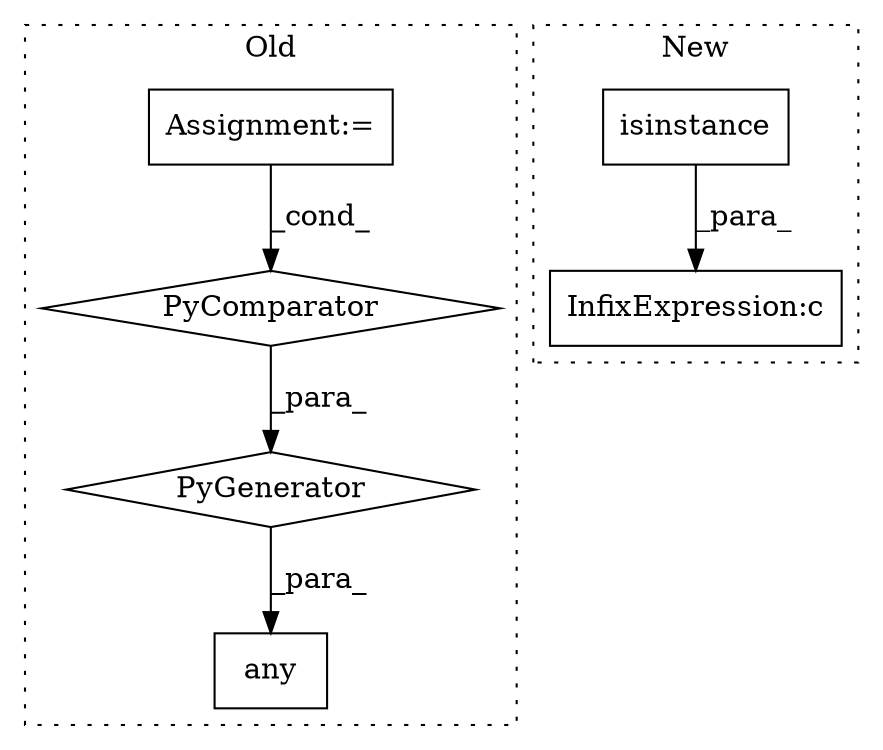 digraph G {
subgraph cluster0 {
1 [label="any" a="32" s="698,859" l="13,-3" shape="box"];
3 [label="Assignment:=" a="7" s="795" l="58" shape="box"];
4 [label="PyComparator" a="113" s="795" l="58" shape="diamond"];
5 [label="PyGenerator" a="107" s="711" l="148" shape="diamond"];
label = "Old";
style="dotted";
}
subgraph cluster1 {
2 [label="isinstance" a="32" s="730,769" l="11,1" shape="box"];
6 [label="InfixExpression:c" a="27" s="726" l="4" shape="box"];
label = "New";
style="dotted";
}
2 -> 6 [label="_para_"];
3 -> 4 [label="_cond_"];
4 -> 5 [label="_para_"];
5 -> 1 [label="_para_"];
}